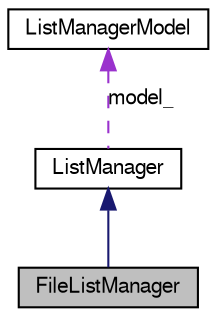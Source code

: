 digraph G
{
  bgcolor="transparent";
  edge [fontname="FreeSans",fontsize=10,labelfontname="FreeSans",labelfontsize=10];
  node [fontname="FreeSans",fontsize=10,shape=record];
  Node1 [label="FileListManager",height=0.2,width=0.4,color="black", fillcolor="grey75", style="filled" fontcolor="black"];
  Node2 -> Node1 [dir=back,color="midnightblue",fontsize=10,style="solid",fontname="FreeSans"];
  Node2 [label="ListManager",height=0.2,width=0.4,color="black",URL="$class_list_manager.html",tooltip="ListManager is a widget to manage a list of strings."];
  Node3 -> Node2 [dir=back,color="darkorchid3",fontsize=10,style="dashed",label="model_",fontname="FreeSans"];
  Node3 [label="ListManagerModel",height=0.2,width=0.4,color="black",URL="$class_list_manager_model.html",tooltip="ListManagerModel is a model class to manage a list of strings."];
}
